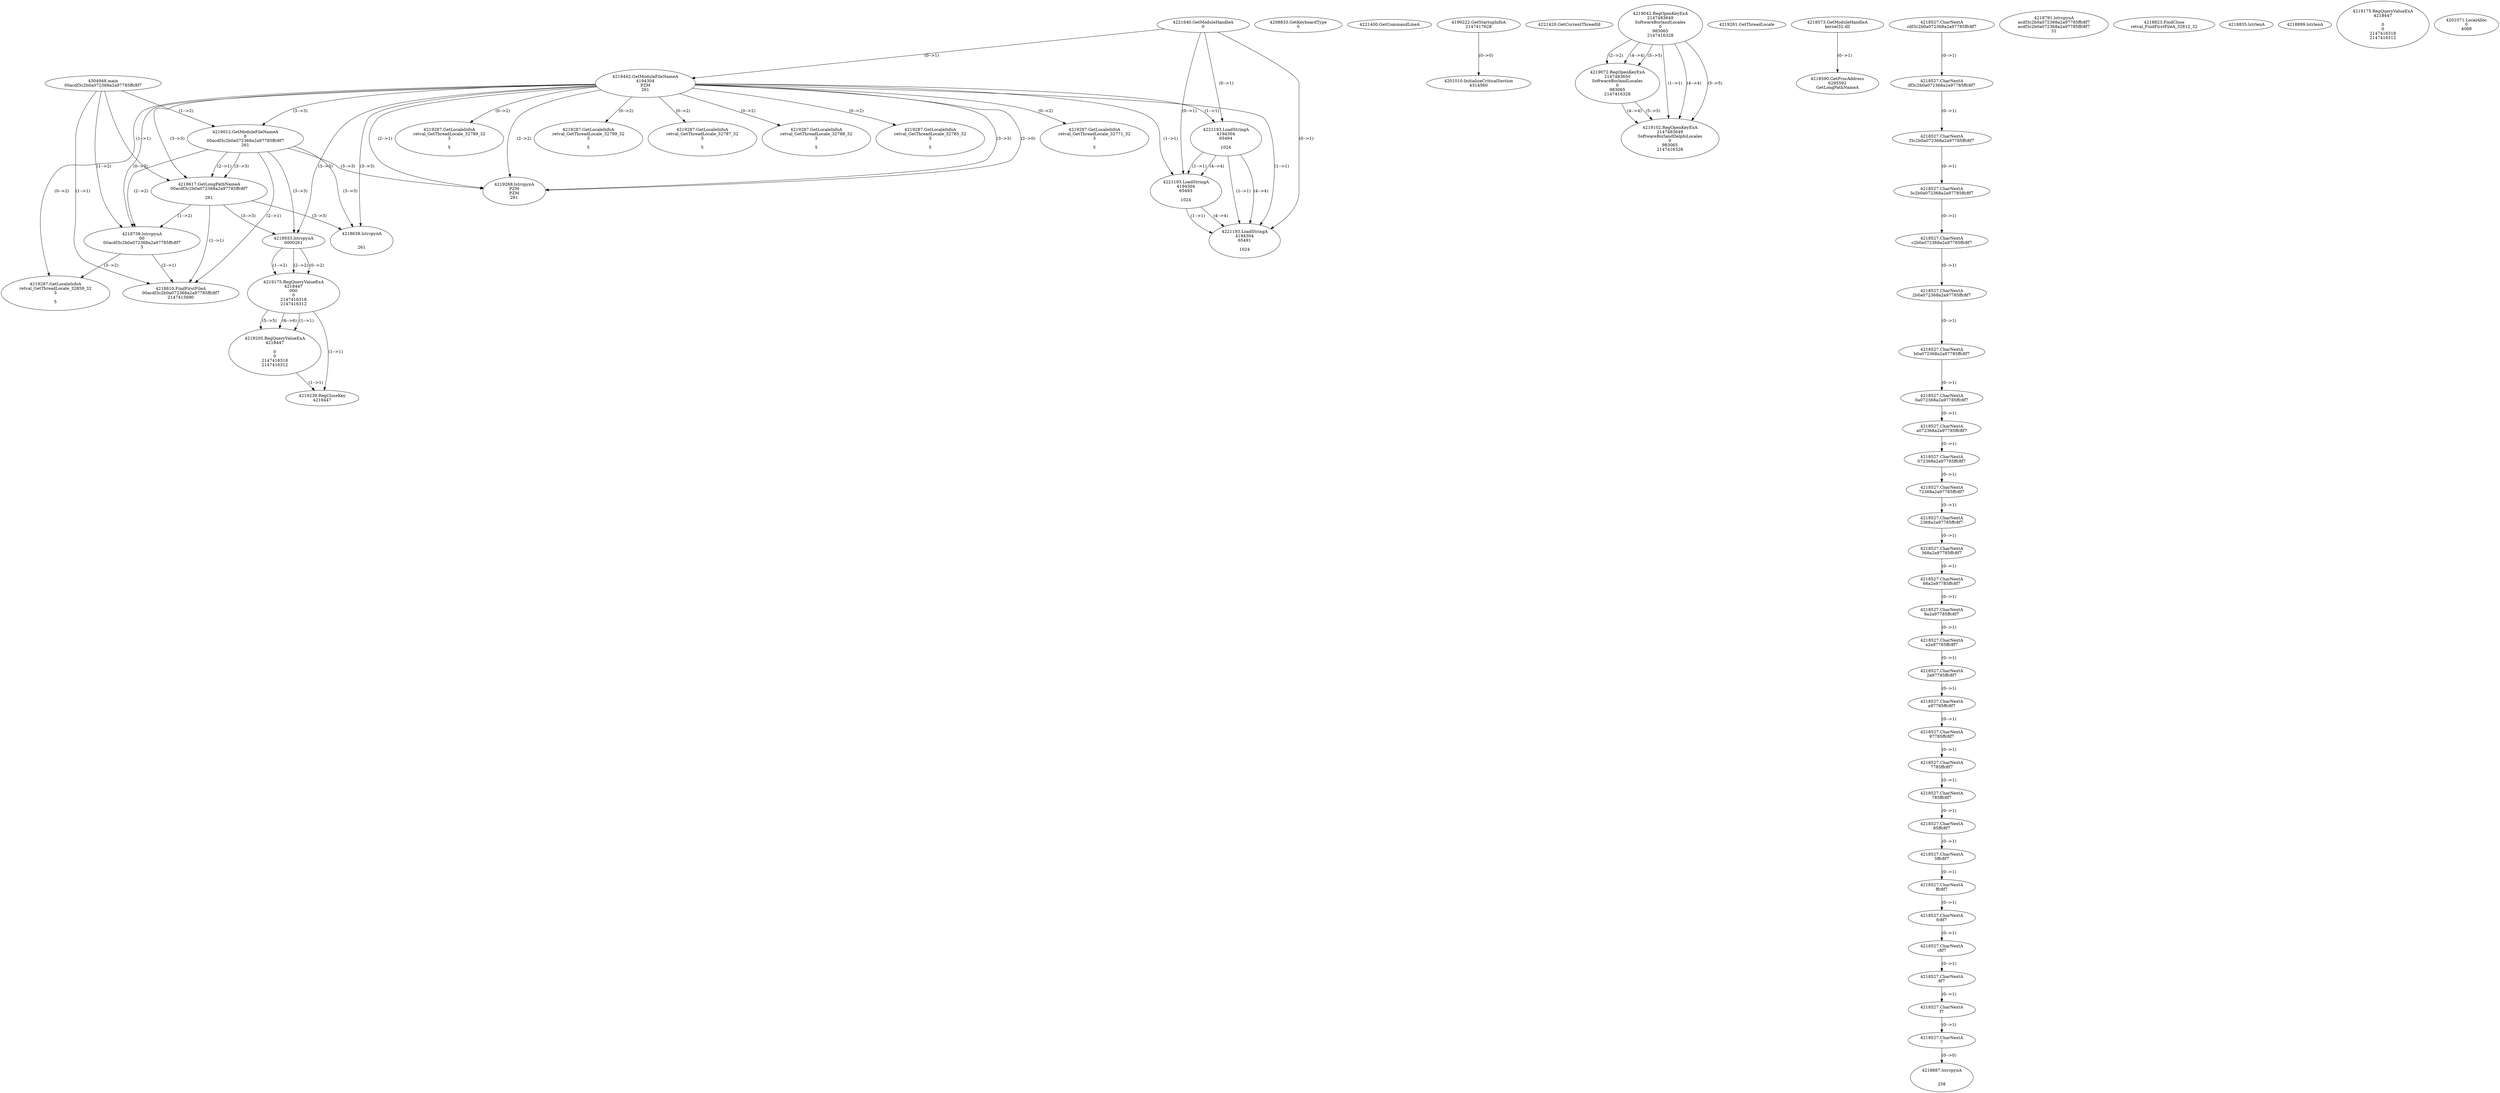 // Global SCDG with merge call
digraph {
	0 [label="4304948.main
00acdf3c2b0a072368a2a97785ffc8f7"]
	1 [label="4221640.GetModuleHandleA
0"]
	2 [label="4208833.GetKeyboardType
0"]
	3 [label="4221400.GetCommandLineA
"]
	4 [label="4199222.GetStartupInfoA
2147417628"]
	5 [label="4221420.GetCurrentThreadId
"]
	6 [label="4218442.GetModuleFileNameA
4194304
PZM
261"]
	1 -> 6 [label="(0-->1)"]
	7 [label="4219012.GetModuleFileNameA
0
00acdf3c2b0a072368a2a97785ffc8f7
261"]
	0 -> 7 [label="(1-->2)"]
	6 -> 7 [label="(3-->3)"]
	8 [label="4219042.RegOpenKeyExA
2147483649
Software\Borland\Locales
0
983065
2147416328"]
	9 [label="4219072.RegOpenKeyExA
2147483650
Software\Borland\Locales
0
983065
2147416328"]
	8 -> 9 [label="(2-->2)"]
	8 -> 9 [label="(4-->4)"]
	8 -> 9 [label="(5-->5)"]
	10 [label="4219102.RegOpenKeyExA
2147483649
Software\Borland\Delphi\Locales
0
983065
2147416328"]
	8 -> 10 [label="(1-->1)"]
	8 -> 10 [label="(4-->4)"]
	9 -> 10 [label="(4-->4)"]
	8 -> 10 [label="(5-->5)"]
	9 -> 10 [label="(5-->5)"]
	11 [label="4219268.lstrcpynA
PZM
PZM
261"]
	6 -> 11 [label="(2-->1)"]
	6 -> 11 [label="(2-->2)"]
	6 -> 11 [label="(3-->3)"]
	7 -> 11 [label="(3-->3)"]
	6 -> 11 [label="(2-->0)"]
	12 [label="4219281.GetThreadLocale
"]
	13 [label="4219287.GetLocaleInfoA
retval_GetThreadLocale_32771_32
3

5"]
	6 -> 13 [label="(0-->2)"]
	14 [label="4221193.LoadStringA
4194304
65494

1024"]
	1 -> 14 [label="(0-->1)"]
	6 -> 14 [label="(1-->1)"]
	15 [label="4201010.InitializeCriticalSection
4314560"]
	4 -> 15 [label="(0-->0)"]
	16 [label="4218573.GetModuleHandleA
kernel32.dll"]
	17 [label="4218590.GetProcAddress
6295592
GetLongPathNameA"]
	16 -> 17 [label="(0-->1)"]
	18 [label="4218617.GetLongPathNameA
00acdf3c2b0a072368a2a97785ffc8f7

261"]
	0 -> 18 [label="(1-->1)"]
	7 -> 18 [label="(2-->1)"]
	6 -> 18 [label="(3-->3)"]
	7 -> 18 [label="(3-->3)"]
	19 [label="4218738.lstrcpynA
00
00acdf3c2b0a072368a2a97785ffc8f7
3"]
	0 -> 19 [label="(1-->2)"]
	7 -> 19 [label="(2-->2)"]
	18 -> 19 [label="(1-->2)"]
	6 -> 19 [label="(0-->3)"]
	20 [label="4218527.CharNextA
cdf3c2b0a072368a2a97785ffc8f7"]
	21 [label="4218527.CharNextA
df3c2b0a072368a2a97785ffc8f7"]
	20 -> 21 [label="(0-->1)"]
	22 [label="4218527.CharNextA
f3c2b0a072368a2a97785ffc8f7"]
	21 -> 22 [label="(0-->1)"]
	23 [label="4218527.CharNextA
3c2b0a072368a2a97785ffc8f7"]
	22 -> 23 [label="(0-->1)"]
	24 [label="4218527.CharNextA
c2b0a072368a2a97785ffc8f7"]
	23 -> 24 [label="(0-->1)"]
	25 [label="4218527.CharNextA
2b0a072368a2a97785ffc8f7"]
	24 -> 25 [label="(0-->1)"]
	26 [label="4218527.CharNextA
b0a072368a2a97785ffc8f7"]
	25 -> 26 [label="(0-->1)"]
	27 [label="4218527.CharNextA
0a072368a2a97785ffc8f7"]
	26 -> 27 [label="(0-->1)"]
	28 [label="4218527.CharNextA
a072368a2a97785ffc8f7"]
	27 -> 28 [label="(0-->1)"]
	29 [label="4218527.CharNextA
072368a2a97785ffc8f7"]
	28 -> 29 [label="(0-->1)"]
	30 [label="4218527.CharNextA
72368a2a97785ffc8f7"]
	29 -> 30 [label="(0-->1)"]
	31 [label="4218527.CharNextA
2368a2a97785ffc8f7"]
	30 -> 31 [label="(0-->1)"]
	32 [label="4218527.CharNextA
368a2a97785ffc8f7"]
	31 -> 32 [label="(0-->1)"]
	33 [label="4218527.CharNextA
68a2a97785ffc8f7"]
	32 -> 33 [label="(0-->1)"]
	34 [label="4218527.CharNextA
8a2a97785ffc8f7"]
	33 -> 34 [label="(0-->1)"]
	35 [label="4218527.CharNextA
a2a97785ffc8f7"]
	34 -> 35 [label="(0-->1)"]
	36 [label="4218527.CharNextA
2a97785ffc8f7"]
	35 -> 36 [label="(0-->1)"]
	37 [label="4218527.CharNextA
a97785ffc8f7"]
	36 -> 37 [label="(0-->1)"]
	38 [label="4218527.CharNextA
97785ffc8f7"]
	37 -> 38 [label="(0-->1)"]
	39 [label="4218527.CharNextA
7785ffc8f7"]
	38 -> 39 [label="(0-->1)"]
	40 [label="4218527.CharNextA
785ffc8f7"]
	39 -> 40 [label="(0-->1)"]
	41 [label="4218527.CharNextA
85ffc8f7"]
	40 -> 41 [label="(0-->1)"]
	42 [label="4218527.CharNextA
5ffc8f7"]
	41 -> 42 [label="(0-->1)"]
	43 [label="4218527.CharNextA
ffc8f7"]
	42 -> 43 [label="(0-->1)"]
	44 [label="4218527.CharNextA
fc8f7"]
	43 -> 44 [label="(0-->1)"]
	45 [label="4218527.CharNextA
c8f7"]
	44 -> 45 [label="(0-->1)"]
	46 [label="4218527.CharNextA
8f7"]
	45 -> 46 [label="(0-->1)"]
	47 [label="4218527.CharNextA
f7"]
	46 -> 47 [label="(0-->1)"]
	48 [label="4218527.CharNextA
7"]
	47 -> 48 [label="(0-->1)"]
	49 [label="4218791.lstrcpynA
acdf3c2b0a072368a2a97785ffc8f7
acdf3c2b0a072368a2a97785ffc8f7
31"]
	50 [label="4218810.FindFirstFileA
00acdf3c2b0a072368a2a97785ffc8f7
2147415690"]
	0 -> 50 [label="(1-->1)"]
	7 -> 50 [label="(2-->1)"]
	18 -> 50 [label="(1-->1)"]
	19 -> 50 [label="(2-->1)"]
	51 [label="4218823.FindClose
retval_FindFirstFileA_32812_32"]
	52 [label="4218835.lstrlenA
"]
	53 [label="4218887.lstrcpynA


258"]
	48 -> 53 [label="(0-->0)"]
	54 [label="4218899.lstrlenA
"]
	55 [label="4218933.lstrcpynA
00\
00\
261"]
	6 -> 55 [label="(3-->3)"]
	7 -> 55 [label="(3-->3)"]
	18 -> 55 [label="(3-->3)"]
	56 [label="4219175.RegQueryValueExA
4218447
00\
0
0
2147416318
2147416312"]
	55 -> 56 [label="(1-->2)"]
	55 -> 56 [label="(2-->2)"]
	55 -> 56 [label="(0-->2)"]
	57 [label="4219205.RegQueryValueExA
4218447

0
0
2147416318
2147416312"]
	56 -> 57 [label="(1-->1)"]
	56 -> 57 [label="(5-->5)"]
	56 -> 57 [label="(6-->6)"]
	58 [label="4219239.RegCloseKey
4218447"]
	56 -> 58 [label="(1-->1)"]
	57 -> 58 [label="(1-->1)"]
	59 [label="4219287.GetLocaleInfoA
retval_GetThreadLocale_32859_32
3

5"]
	6 -> 59 [label="(0-->2)"]
	19 -> 59 [label="(3-->2)"]
	60 [label="4221193.LoadStringA
4194304
65493

1024"]
	1 -> 60 [label="(0-->1)"]
	6 -> 60 [label="(1-->1)"]
	14 -> 60 [label="(1-->1)"]
	14 -> 60 [label="(4-->4)"]
	61 [label="4218638.lstrcpynA


261"]
	6 -> 61 [label="(3-->3)"]
	7 -> 61 [label="(3-->3)"]
	18 -> 61 [label="(3-->3)"]
	62 [label="4219175.RegQueryValueExA
4218447

0
0
2147416318
2147416312"]
	63 [label="4219287.GetLocaleInfoA
retval_GetThreadLocale_32789_32
3

5"]
	6 -> 63 [label="(0-->2)"]
	64 [label="4221193.LoadStringA
4194304
65491

1024"]
	1 -> 64 [label="(0-->1)"]
	6 -> 64 [label="(1-->1)"]
	14 -> 64 [label="(1-->1)"]
	60 -> 64 [label="(1-->1)"]
	14 -> 64 [label="(4-->4)"]
	60 -> 64 [label="(4-->4)"]
	65 [label="4201071.LocalAlloc
0
4088"]
	66 [label="4219287.GetLocaleInfoA
retval_GetThreadLocale_32799_32
3

5"]
	6 -> 66 [label="(0-->2)"]
	67 [label="4219287.GetLocaleInfoA
retval_GetThreadLocale_32787_32
3

5"]
	6 -> 67 [label="(0-->2)"]
	68 [label="4219287.GetLocaleInfoA
retval_GetThreadLocale_32788_32
3

5"]
	6 -> 68 [label="(0-->2)"]
	69 [label="4219287.GetLocaleInfoA
retval_GetThreadLocale_32785_32
3

5"]
	6 -> 69 [label="(0-->2)"]
}
